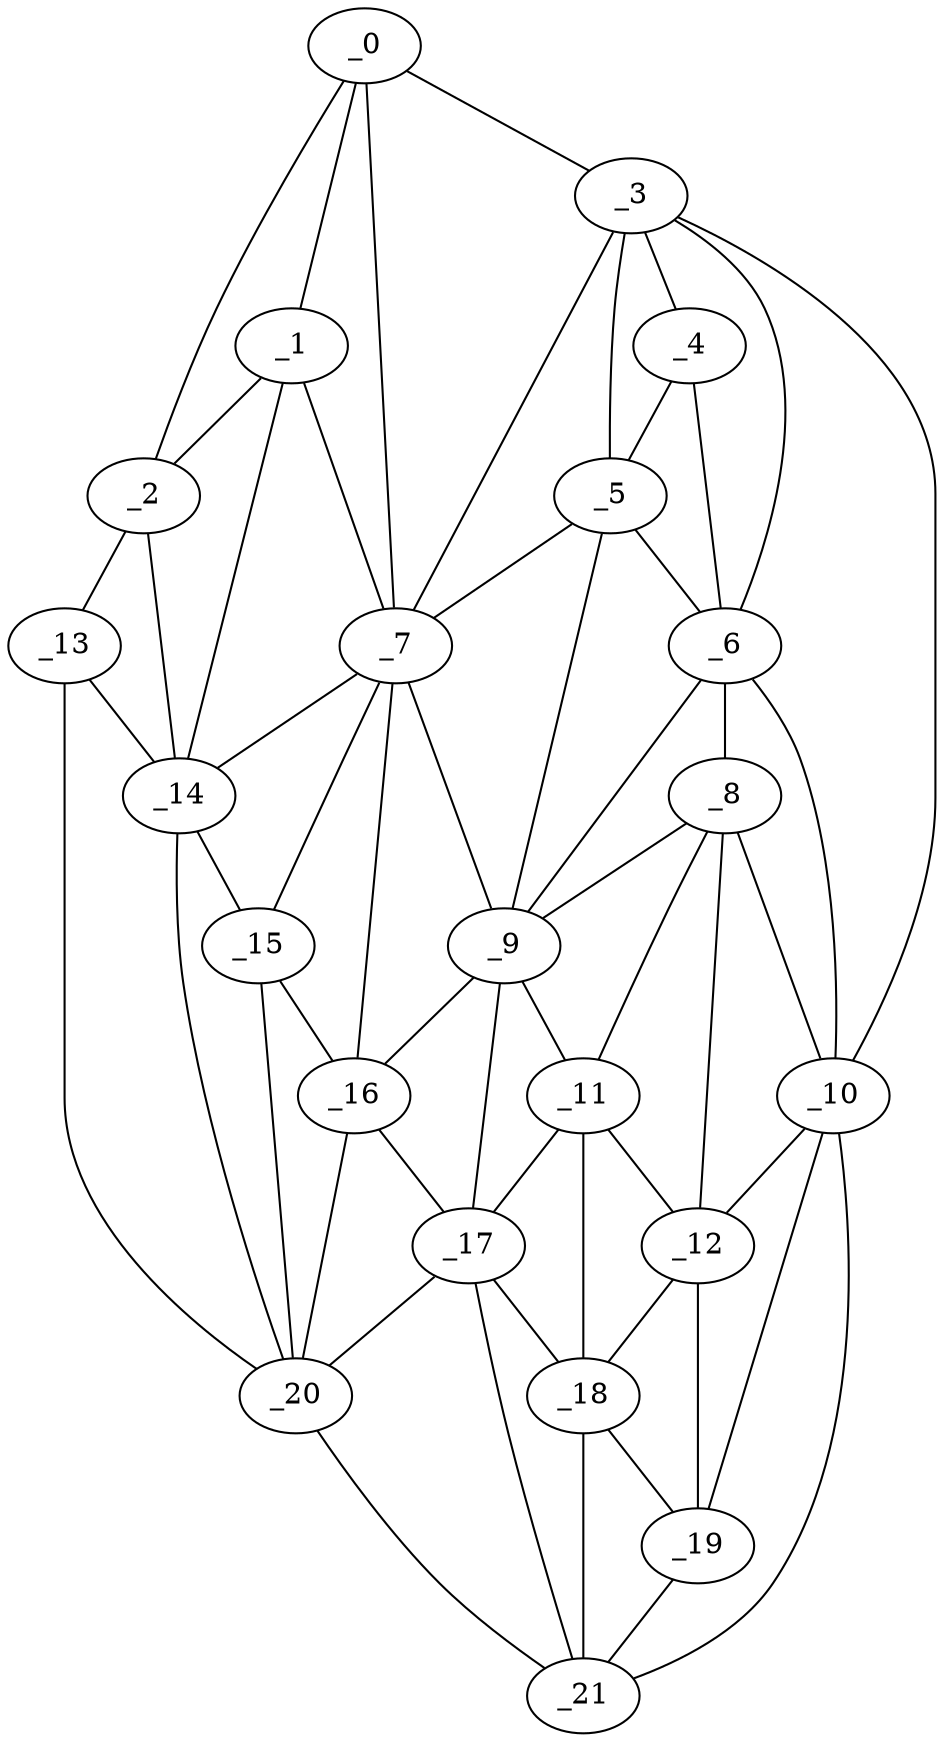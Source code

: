 graph "obj24__45.gxl" {
	_0	 [x=40,
		y=67];
	_1	 [x=42,
		y=29];
	_0 -- _1	 [valence=1];
	_2	 [x=43,
		y=8];
	_0 -- _2	 [valence=1];
	_3	 [x=45,
		y=73];
	_0 -- _3	 [valence=1];
	_7	 [x=64,
		y=62];
	_0 -- _7	 [valence=1];
	_1 -- _2	 [valence=2];
	_1 -- _7	 [valence=2];
	_14	 [x=89,
		y=29];
	_1 -- _14	 [valence=1];
	_13	 [x=89,
		y=9];
	_2 -- _13	 [valence=1];
	_2 -- _14	 [valence=2];
	_4	 [x=57,
		y=75];
	_3 -- _4	 [valence=2];
	_5	 [x=61,
		y=71];
	_3 -- _5	 [valence=2];
	_6	 [x=62,
		y=80];
	_3 -- _6	 [valence=1];
	_3 -- _7	 [valence=2];
	_10	 [x=82,
		y=109];
	_3 -- _10	 [valence=1];
	_4 -- _5	 [valence=1];
	_4 -- _6	 [valence=2];
	_5 -- _6	 [valence=2];
	_5 -- _7	 [valence=2];
	_9	 [x=68,
		y=76];
	_5 -- _9	 [valence=2];
	_8	 [x=67,
		y=81];
	_6 -- _8	 [valence=1];
	_6 -- _9	 [valence=2];
	_6 -- _10	 [valence=2];
	_7 -- _9	 [valence=1];
	_7 -- _14	 [valence=2];
	_15	 [x=92,
		y=49];
	_7 -- _15	 [valence=2];
	_16	 [x=92,
		y=57];
	_7 -- _16	 [valence=2];
	_8 -- _9	 [valence=2];
	_8 -- _10	 [valence=2];
	_11	 [x=83,
		y=86];
	_8 -- _11	 [valence=2];
	_12	 [x=83,
		y=98];
	_8 -- _12	 [valence=2];
	_9 -- _11	 [valence=1];
	_9 -- _16	 [valence=2];
	_17	 [x=92,
		y=79];
	_9 -- _17	 [valence=1];
	_10 -- _12	 [valence=2];
	_19	 [x=92,
		y=106];
	_10 -- _19	 [valence=1];
	_21	 [x=94,
		y=117];
	_10 -- _21	 [valence=1];
	_11 -- _12	 [valence=2];
	_11 -- _17	 [valence=2];
	_18	 [x=92,
		y=89];
	_11 -- _18	 [valence=2];
	_12 -- _18	 [valence=1];
	_12 -- _19	 [valence=2];
	_13 -- _14	 [valence=2];
	_20	 [x=94,
		y=38];
	_13 -- _20	 [valence=1];
	_14 -- _15	 [valence=2];
	_14 -- _20	 [valence=1];
	_15 -- _16	 [valence=2];
	_15 -- _20	 [valence=2];
	_16 -- _17	 [valence=2];
	_16 -- _20	 [valence=1];
	_17 -- _18	 [valence=2];
	_17 -- _20	 [valence=1];
	_17 -- _21	 [valence=2];
	_18 -- _19	 [valence=2];
	_18 -- _21	 [valence=2];
	_19 -- _21	 [valence=1];
	_20 -- _21	 [valence=1];
}
